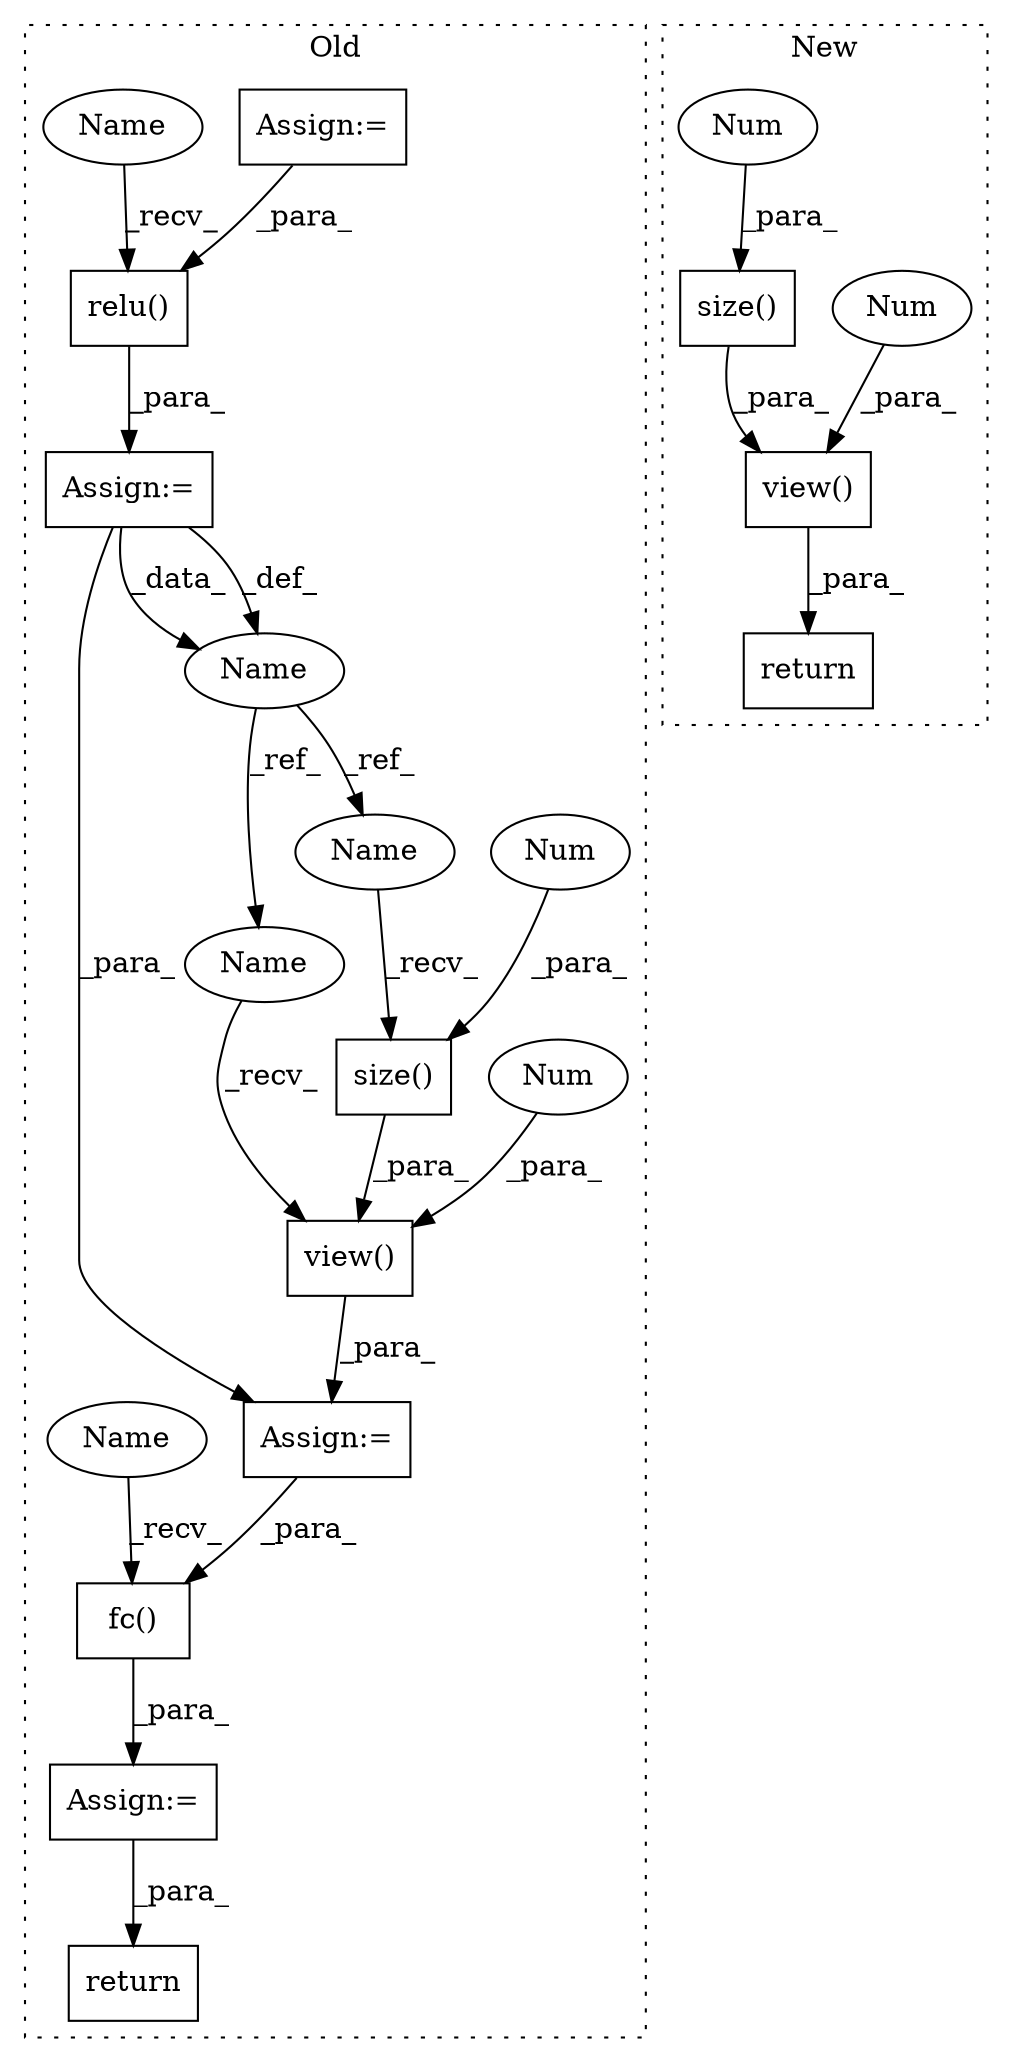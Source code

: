 digraph G {
subgraph cluster0 {
1 [label="relu()" a="75" s="6889,6900" l="10,1" shape="box"];
3 [label="Assign:=" a="68" s="7111" l="3" shape="box"];
4 [label="Assign:=" a="68" s="6862" l="3" shape="box"];
6 [label="view()" a="75" s="7080,7100" l="7,1" shape="box"];
7 [label="Num" a="76" s="7098" l="2" shape="ellipse"];
10 [label="size()" a="75" s="7087,7095" l="7,1" shape="box"];
11 [label="Num" a="76" s="7094" l="1" shape="ellipse"];
12 [label="Assign:=" a="68" s="7077" l="3" shape="box"];
13 [label="Assign:=" a="68" s="6911" l="3" shape="box"];
15 [label="return" a="93" s="7134" l="7" shape="box"];
16 [label="fc()" a="75" s="7114,7123" l="8,1" shape="box"];
17 [label="Name" a="87" s="7048" l="1" shape="ellipse"];
18 [label="Name" a="87" s="6889" l="4" shape="ellipse"];
19 [label="Name" a="87" s="7114" l="4" shape="ellipse"];
20 [label="Name" a="87" s="7087" l="1" shape="ellipse"];
21 [label="Name" a="87" s="7080" l="1" shape="ellipse"];
label = "Old";
style="dotted";
}
subgraph cluster1 {
2 [label="view()" a="75" s="6137,6161" l="9,1" shape="box"];
5 [label="Num" a="76" s="6159" l="2" shape="ellipse"];
8 [label="size()" a="75" s="6146,6156" l="9,1" shape="box"];
9 [label="Num" a="76" s="6155" l="1" shape="ellipse"];
14 [label="return" a="93" s="6202" l="7" shape="box"];
label = "New";
style="dotted";
}
1 -> 13 [label="_para_"];
2 -> 14 [label="_para_"];
3 -> 15 [label="_para_"];
4 -> 1 [label="_para_"];
5 -> 2 [label="_para_"];
6 -> 12 [label="_para_"];
7 -> 6 [label="_para_"];
8 -> 2 [label="_para_"];
9 -> 8 [label="_para_"];
10 -> 6 [label="_para_"];
11 -> 10 [label="_para_"];
12 -> 16 [label="_para_"];
13 -> 17 [label="_data_"];
13 -> 17 [label="_def_"];
13 -> 12 [label="_para_"];
16 -> 3 [label="_para_"];
17 -> 20 [label="_ref_"];
17 -> 21 [label="_ref_"];
18 -> 1 [label="_recv_"];
19 -> 16 [label="_recv_"];
20 -> 10 [label="_recv_"];
21 -> 6 [label="_recv_"];
}